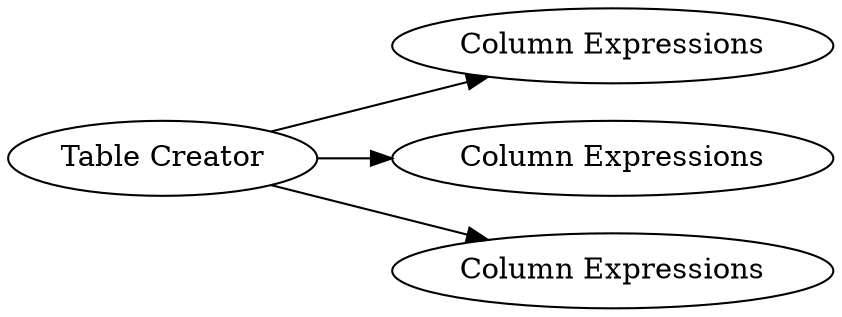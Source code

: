digraph {
	261 -> 262
	261 -> 263
	261 -> 264
	263 [label="Column Expressions"]
	264 [label="Column Expressions"]
	261 [label="Table Creator"]
	262 [label="Column Expressions"]
	rankdir=LR
}
